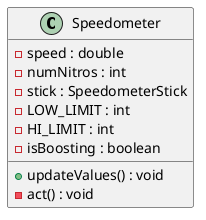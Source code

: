 @startuml

class Speedometer
Speedometer : - speed : double
Speedometer : - numNitros : int
Speedometer : - stick : SpeedometerStick
Speedometer : - LOW_LIMIT : int
Speedometer : - HI_LIMIT : int
Speedometer : - isBoosting : boolean

Speedometer : + updateValues() : void
Speedometer : - act() : void

@enduml